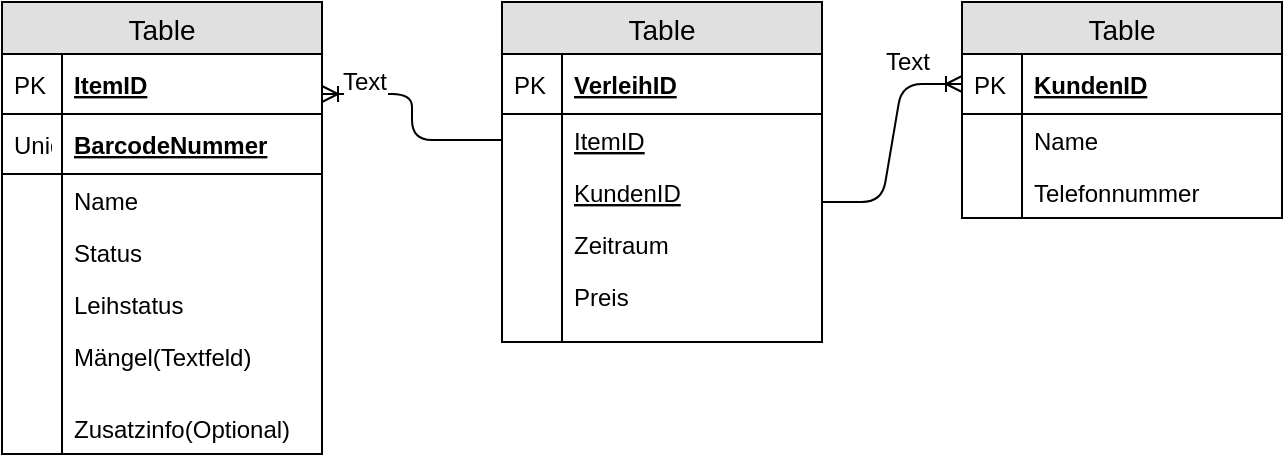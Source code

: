 <mxfile version="12.2.0" type="device" pages="1"><diagram id="sryPI_x0I-qDTPxJcGuJ" name="Page-1"><mxGraphModel dx="854" dy="436" grid="1" gridSize="10" guides="1" tooltips="1" connect="1" arrows="1" fold="1" page="1" pageScale="1" pageWidth="827" pageHeight="1169" math="0" shadow="0"><root><mxCell id="0"/><mxCell id="1" parent="0"/><mxCell id="BJmvaS-PCOv7fXbrzTwM-2" value="Table" style="swimlane;fontStyle=0;childLayout=stackLayout;horizontal=1;startSize=26;fillColor=#e0e0e0;horizontalStack=0;resizeParent=1;resizeParentMax=0;resizeLast=0;collapsible=1;marginBottom=0;swimlaneFillColor=#ffffff;align=center;fontSize=14;" parent="1" vertex="1"><mxGeometry x="110" y="140" width="160" height="226" as="geometry"/></mxCell><mxCell id="BJmvaS-PCOv7fXbrzTwM-3" value="ItemID" style="shape=partialRectangle;top=0;left=0;right=0;bottom=1;align=left;verticalAlign=middle;fillColor=none;spacingLeft=34;spacingRight=4;overflow=hidden;rotatable=0;points=[[0,0.5],[1,0.5]];portConstraint=eastwest;dropTarget=0;fontStyle=5;fontSize=12;" parent="BJmvaS-PCOv7fXbrzTwM-2" vertex="1"><mxGeometry y="26" width="160" height="30" as="geometry"/></mxCell><mxCell id="BJmvaS-PCOv7fXbrzTwM-4" value="PK" style="shape=partialRectangle;top=0;left=0;bottom=0;fillColor=none;align=left;verticalAlign=middle;spacingLeft=4;spacingRight=4;overflow=hidden;rotatable=0;points=[];portConstraint=eastwest;part=1;fontSize=12;" parent="BJmvaS-PCOv7fXbrzTwM-3" vertex="1" connectable="0"><mxGeometry width="30" height="30" as="geometry"/></mxCell><mxCell id="WvFQmaTj_O_ISgXdtajK-1" value="BarcodeNummer" style="shape=partialRectangle;top=0;left=0;right=0;bottom=1;align=left;verticalAlign=middle;fillColor=none;spacingLeft=34;spacingRight=4;overflow=hidden;rotatable=0;points=[[0,0.5],[1,0.5]];portConstraint=eastwest;dropTarget=0;fontStyle=5;fontSize=12;" vertex="1" parent="BJmvaS-PCOv7fXbrzTwM-2"><mxGeometry y="56" width="160" height="30" as="geometry"/></mxCell><mxCell id="WvFQmaTj_O_ISgXdtajK-2" value="Unique" style="shape=partialRectangle;top=0;left=0;bottom=0;fillColor=none;align=left;verticalAlign=middle;spacingLeft=4;spacingRight=4;overflow=hidden;rotatable=0;points=[];portConstraint=eastwest;part=1;fontSize=12;" vertex="1" connectable="0" parent="WvFQmaTj_O_ISgXdtajK-1"><mxGeometry width="30" height="30" as="geometry"/></mxCell><mxCell id="BJmvaS-PCOv7fXbrzTwM-5" value="Name" style="shape=partialRectangle;top=0;left=0;right=0;bottom=0;align=left;verticalAlign=top;fillColor=none;spacingLeft=34;spacingRight=4;overflow=hidden;rotatable=0;points=[[0,0.5],[1,0.5]];portConstraint=eastwest;dropTarget=0;fontSize=12;" parent="BJmvaS-PCOv7fXbrzTwM-2" vertex="1"><mxGeometry y="86" width="160" height="26" as="geometry"/></mxCell><mxCell id="BJmvaS-PCOv7fXbrzTwM-6" value="" style="shape=partialRectangle;top=0;left=0;bottom=0;fillColor=none;align=left;verticalAlign=top;spacingLeft=4;spacingRight=4;overflow=hidden;rotatable=0;points=[];portConstraint=eastwest;part=1;fontSize=12;" parent="BJmvaS-PCOv7fXbrzTwM-5" vertex="1" connectable="0"><mxGeometry width="30" height="26" as="geometry"/></mxCell><mxCell id="BJmvaS-PCOv7fXbrzTwM-7" value="Status" style="shape=partialRectangle;top=0;left=0;right=0;bottom=0;align=left;verticalAlign=top;fillColor=none;spacingLeft=34;spacingRight=4;overflow=hidden;rotatable=0;points=[[0,0.5],[1,0.5]];portConstraint=eastwest;dropTarget=0;fontSize=12;" parent="BJmvaS-PCOv7fXbrzTwM-2" vertex="1"><mxGeometry y="112" width="160" height="26" as="geometry"/></mxCell><mxCell id="BJmvaS-PCOv7fXbrzTwM-8" value="" style="shape=partialRectangle;top=0;left=0;bottom=0;fillColor=none;align=left;verticalAlign=top;spacingLeft=4;spacingRight=4;overflow=hidden;rotatable=0;points=[];portConstraint=eastwest;part=1;fontSize=12;" parent="BJmvaS-PCOv7fXbrzTwM-7" vertex="1" connectable="0"><mxGeometry width="30" height="26" as="geometry"/></mxCell><mxCell id="BJmvaS-PCOv7fXbrzTwM-9" value="Leihstatus" style="shape=partialRectangle;top=0;left=0;right=0;bottom=0;align=left;verticalAlign=top;fillColor=none;spacingLeft=34;spacingRight=4;overflow=hidden;rotatable=0;points=[[0,0.5],[1,0.5]];portConstraint=eastwest;dropTarget=0;fontSize=12;" parent="BJmvaS-PCOv7fXbrzTwM-2" vertex="1"><mxGeometry y="138" width="160" height="26" as="geometry"/></mxCell><mxCell id="BJmvaS-PCOv7fXbrzTwM-10" value="" style="shape=partialRectangle;top=0;left=0;bottom=0;fillColor=none;align=left;verticalAlign=top;spacingLeft=4;spacingRight=4;overflow=hidden;rotatable=0;points=[];portConstraint=eastwest;part=1;fontSize=12;" parent="BJmvaS-PCOv7fXbrzTwM-9" vertex="1" connectable="0"><mxGeometry width="30" height="26" as="geometry"/></mxCell><mxCell id="VjegiRAYKm93DwGDEeA4-3" value="Mängel(Textfeld)" style="shape=partialRectangle;top=0;left=0;right=0;bottom=0;align=left;verticalAlign=top;fillColor=none;spacingLeft=34;spacingRight=4;overflow=hidden;rotatable=0;points=[[0,0.5],[1,0.5]];portConstraint=eastwest;dropTarget=0;fontSize=12;" parent="BJmvaS-PCOv7fXbrzTwM-2" vertex="1"><mxGeometry y="164" width="160" height="26" as="geometry"/></mxCell><mxCell id="VjegiRAYKm93DwGDEeA4-4" value="" style="shape=partialRectangle;top=0;left=0;bottom=0;fillColor=none;align=left;verticalAlign=top;spacingLeft=4;spacingRight=4;overflow=hidden;rotatable=0;points=[];portConstraint=eastwest;part=1;fontSize=12;" parent="VjegiRAYKm93DwGDEeA4-3" vertex="1" connectable="0"><mxGeometry width="30" height="26" as="geometry"/></mxCell><mxCell id="BJmvaS-PCOv7fXbrzTwM-11" value="" style="shape=partialRectangle;top=0;left=0;right=0;bottom=0;align=left;verticalAlign=top;fillColor=none;spacingLeft=34;spacingRight=4;overflow=hidden;rotatable=0;points=[[0,0.5],[1,0.5]];portConstraint=eastwest;dropTarget=0;fontSize=12;" parent="BJmvaS-PCOv7fXbrzTwM-2" vertex="1"><mxGeometry y="190" width="160" height="10" as="geometry"/></mxCell><mxCell id="BJmvaS-PCOv7fXbrzTwM-12" value="" style="shape=partialRectangle;top=0;left=0;bottom=0;fillColor=none;align=left;verticalAlign=top;spacingLeft=4;spacingRight=4;overflow=hidden;rotatable=0;points=[];portConstraint=eastwest;part=1;fontSize=12;" parent="BJmvaS-PCOv7fXbrzTwM-11" vertex="1" connectable="0"><mxGeometry width="30" height="10" as="geometry"/></mxCell><mxCell id="VjegiRAYKm93DwGDEeA4-5" value="Zusatzinfo(Optional)" style="shape=partialRectangle;top=0;left=0;right=0;bottom=0;align=left;verticalAlign=top;fillColor=none;spacingLeft=34;spacingRight=4;overflow=hidden;rotatable=0;points=[[0,0.5],[1,0.5]];portConstraint=eastwest;dropTarget=0;fontSize=12;" parent="BJmvaS-PCOv7fXbrzTwM-2" vertex="1"><mxGeometry y="200" width="160" height="26" as="geometry"/></mxCell><mxCell id="VjegiRAYKm93DwGDEeA4-6" value="" style="shape=partialRectangle;top=0;left=0;bottom=0;fillColor=none;align=left;verticalAlign=top;spacingLeft=4;spacingRight=4;overflow=hidden;rotatable=0;points=[];portConstraint=eastwest;part=1;fontSize=12;" parent="VjegiRAYKm93DwGDEeA4-5" vertex="1" connectable="0"><mxGeometry width="30" height="26" as="geometry"/></mxCell><mxCell id="BJmvaS-PCOv7fXbrzTwM-13" value="Table" style="swimlane;fontStyle=0;childLayout=stackLayout;horizontal=1;startSize=26;fillColor=#e0e0e0;horizontalStack=0;resizeParent=1;resizeParentMax=0;resizeLast=0;collapsible=1;marginBottom=0;swimlaneFillColor=#ffffff;align=center;fontSize=14;" parent="1" vertex="1"><mxGeometry x="590" y="140" width="160" height="108" as="geometry"/></mxCell><mxCell id="BJmvaS-PCOv7fXbrzTwM-14" value="KundenID" style="shape=partialRectangle;top=0;left=0;right=0;bottom=1;align=left;verticalAlign=middle;fillColor=none;spacingLeft=34;spacingRight=4;overflow=hidden;rotatable=0;points=[[0,0.5],[1,0.5]];portConstraint=eastwest;dropTarget=0;fontStyle=5;fontSize=12;" parent="BJmvaS-PCOv7fXbrzTwM-13" vertex="1"><mxGeometry y="26" width="160" height="30" as="geometry"/></mxCell><mxCell id="BJmvaS-PCOv7fXbrzTwM-15" value="PK" style="shape=partialRectangle;top=0;left=0;bottom=0;fillColor=none;align=left;verticalAlign=middle;spacingLeft=4;spacingRight=4;overflow=hidden;rotatable=0;points=[];portConstraint=eastwest;part=1;fontSize=12;" parent="BJmvaS-PCOv7fXbrzTwM-14" vertex="1" connectable="0"><mxGeometry width="30" height="30" as="geometry"/></mxCell><mxCell id="BJmvaS-PCOv7fXbrzTwM-16" value="Name" style="shape=partialRectangle;top=0;left=0;right=0;bottom=0;align=left;verticalAlign=top;fillColor=none;spacingLeft=34;spacingRight=4;overflow=hidden;rotatable=0;points=[[0,0.5],[1,0.5]];portConstraint=eastwest;dropTarget=0;fontSize=12;" parent="BJmvaS-PCOv7fXbrzTwM-13" vertex="1"><mxGeometry y="56" width="160" height="26" as="geometry"/></mxCell><mxCell id="BJmvaS-PCOv7fXbrzTwM-17" value="" style="shape=partialRectangle;top=0;left=0;bottom=0;fillColor=none;align=left;verticalAlign=top;spacingLeft=4;spacingRight=4;overflow=hidden;rotatable=0;points=[];portConstraint=eastwest;part=1;fontSize=12;" parent="BJmvaS-PCOv7fXbrzTwM-16" vertex="1" connectable="0"><mxGeometry width="30" height="26" as="geometry"/></mxCell><mxCell id="WvFQmaTj_O_ISgXdtajK-3" value="Telefonnummer&#10;" style="shape=partialRectangle;top=0;left=0;right=0;bottom=0;align=left;verticalAlign=top;fillColor=none;spacingLeft=34;spacingRight=4;overflow=hidden;rotatable=0;points=[[0,0.5],[1,0.5]];portConstraint=eastwest;dropTarget=0;fontSize=12;" vertex="1" parent="BJmvaS-PCOv7fXbrzTwM-13"><mxGeometry y="82" width="160" height="26" as="geometry"/></mxCell><mxCell id="WvFQmaTj_O_ISgXdtajK-4" value="" style="shape=partialRectangle;top=0;left=0;bottom=0;fillColor=none;align=left;verticalAlign=top;spacingLeft=4;spacingRight=4;overflow=hidden;rotatable=0;points=[];portConstraint=eastwest;part=1;fontSize=12;" vertex="1" connectable="0" parent="WvFQmaTj_O_ISgXdtajK-3"><mxGeometry width="30" height="26" as="geometry"/></mxCell><mxCell id="BJmvaS-PCOv7fXbrzTwM-28" value="Table" style="swimlane;fontStyle=0;childLayout=stackLayout;horizontal=1;startSize=26;fillColor=#e0e0e0;horizontalStack=0;resizeParent=1;resizeParentMax=0;resizeLast=0;collapsible=1;marginBottom=0;swimlaneFillColor=#ffffff;align=center;fontSize=14;" parent="1" vertex="1"><mxGeometry x="360" y="140" width="160" height="170" as="geometry"/></mxCell><mxCell id="BJmvaS-PCOv7fXbrzTwM-29" value="VerleihID" style="shape=partialRectangle;top=0;left=0;right=0;bottom=1;align=left;verticalAlign=middle;fillColor=none;spacingLeft=34;spacingRight=4;overflow=hidden;rotatable=0;points=[[0,0.5],[1,0.5]];portConstraint=eastwest;dropTarget=0;fontStyle=5;fontSize=12;" parent="BJmvaS-PCOv7fXbrzTwM-28" vertex="1"><mxGeometry y="26" width="160" height="30" as="geometry"/></mxCell><mxCell id="BJmvaS-PCOv7fXbrzTwM-30" value="PK" style="shape=partialRectangle;top=0;left=0;bottom=0;fillColor=none;align=left;verticalAlign=middle;spacingLeft=4;spacingRight=4;overflow=hidden;rotatable=0;points=[];portConstraint=eastwest;part=1;fontSize=12;" parent="BJmvaS-PCOv7fXbrzTwM-29" vertex="1" connectable="0"><mxGeometry width="30" height="30" as="geometry"/></mxCell><mxCell id="BJmvaS-PCOv7fXbrzTwM-31" value="ItemID" style="shape=partialRectangle;top=0;left=0;right=0;bottom=0;align=left;verticalAlign=top;fillColor=none;spacingLeft=34;spacingRight=4;overflow=hidden;rotatable=0;points=[[0,0.5],[1,0.5]];portConstraint=eastwest;dropTarget=0;fontSize=12;fontStyle=4" parent="BJmvaS-PCOv7fXbrzTwM-28" vertex="1"><mxGeometry y="56" width="160" height="26" as="geometry"/></mxCell><mxCell id="BJmvaS-PCOv7fXbrzTwM-32" value="" style="shape=partialRectangle;top=0;left=0;bottom=0;fillColor=none;align=left;verticalAlign=top;spacingLeft=4;spacingRight=4;overflow=hidden;rotatable=0;points=[];portConstraint=eastwest;part=1;fontSize=12;" parent="BJmvaS-PCOv7fXbrzTwM-31" vertex="1" connectable="0"><mxGeometry width="30" height="26" as="geometry"/></mxCell><mxCell id="BJmvaS-PCOv7fXbrzTwM-33" value="KundenID" style="shape=partialRectangle;top=0;left=0;right=0;bottom=0;align=left;verticalAlign=top;fillColor=none;spacingLeft=34;spacingRight=4;overflow=hidden;rotatable=0;points=[[0,0.5],[1,0.5]];portConstraint=eastwest;dropTarget=0;fontSize=12;fontStyle=4" parent="BJmvaS-PCOv7fXbrzTwM-28" vertex="1"><mxGeometry y="82" width="160" height="26" as="geometry"/></mxCell><mxCell id="BJmvaS-PCOv7fXbrzTwM-34" value="" style="shape=partialRectangle;top=0;left=0;bottom=0;fillColor=none;align=left;verticalAlign=top;spacingLeft=4;spacingRight=4;overflow=hidden;rotatable=0;points=[];portConstraint=eastwest;part=1;fontSize=12;" parent="BJmvaS-PCOv7fXbrzTwM-33" vertex="1" connectable="0"><mxGeometry width="30" height="26" as="geometry"/></mxCell><mxCell id="BJmvaS-PCOv7fXbrzTwM-35" value="Zeitraum" style="shape=partialRectangle;top=0;left=0;right=0;bottom=0;align=left;verticalAlign=top;fillColor=none;spacingLeft=34;spacingRight=4;overflow=hidden;rotatable=0;points=[[0,0.5],[1,0.5]];portConstraint=eastwest;dropTarget=0;fontSize=12;" parent="BJmvaS-PCOv7fXbrzTwM-28" vertex="1"><mxGeometry y="108" width="160" height="26" as="geometry"/></mxCell><mxCell id="BJmvaS-PCOv7fXbrzTwM-36" value="" style="shape=partialRectangle;top=0;left=0;bottom=0;fillColor=none;align=left;verticalAlign=top;spacingLeft=4;spacingRight=4;overflow=hidden;rotatable=0;points=[];portConstraint=eastwest;part=1;fontSize=12;" parent="BJmvaS-PCOv7fXbrzTwM-35" vertex="1" connectable="0"><mxGeometry width="30" height="26" as="geometry"/></mxCell><mxCell id="ed2ninIxDQQDXoIsaUZ6-1" value="Preis&#10;" style="shape=partialRectangle;top=0;left=0;right=0;bottom=0;align=left;verticalAlign=top;fillColor=none;spacingLeft=34;spacingRight=4;overflow=hidden;rotatable=0;points=[[0,0.5],[1,0.5]];portConstraint=eastwest;dropTarget=0;fontSize=12;" parent="BJmvaS-PCOv7fXbrzTwM-28" vertex="1"><mxGeometry y="134" width="160" height="26" as="geometry"/></mxCell><mxCell id="ed2ninIxDQQDXoIsaUZ6-2" value="" style="shape=partialRectangle;top=0;left=0;bottom=0;fillColor=none;align=left;verticalAlign=top;spacingLeft=4;spacingRight=4;overflow=hidden;rotatable=0;points=[];portConstraint=eastwest;part=1;fontSize=12;" parent="ed2ninIxDQQDXoIsaUZ6-1" vertex="1" connectable="0"><mxGeometry width="30" height="26" as="geometry"/></mxCell><mxCell id="BJmvaS-PCOv7fXbrzTwM-37" value="" style="shape=partialRectangle;top=0;left=0;right=0;bottom=0;align=left;verticalAlign=top;fillColor=none;spacingLeft=34;spacingRight=4;overflow=hidden;rotatable=0;points=[[0,0.5],[1,0.5]];portConstraint=eastwest;dropTarget=0;fontSize=12;" parent="BJmvaS-PCOv7fXbrzTwM-28" vertex="1"><mxGeometry y="160" width="160" height="10" as="geometry"/></mxCell><mxCell id="BJmvaS-PCOv7fXbrzTwM-38" value="" style="shape=partialRectangle;top=0;left=0;bottom=0;fillColor=none;align=left;verticalAlign=top;spacingLeft=4;spacingRight=4;overflow=hidden;rotatable=0;points=[];portConstraint=eastwest;part=1;fontSize=12;" parent="BJmvaS-PCOv7fXbrzTwM-37" vertex="1" connectable="0"><mxGeometry width="30" height="10" as="geometry"/></mxCell><mxCell id="BJmvaS-PCOv7fXbrzTwM-39" value="" style="edgeStyle=elbowEdgeStyle;fontSize=12;html=1;endArrow=ERoneToMany;exitX=0;exitY=0.5;exitDx=0;exitDy=0;" parent="1" source="BJmvaS-PCOv7fXbrzTwM-31" edge="1"><mxGeometry width="100" height="100" relative="1" as="geometry"><mxPoint x="410" y="306" as="sourcePoint"/><mxPoint x="270" y="186" as="targetPoint"/></mxGeometry></mxCell><mxCell id="BJmvaS-PCOv7fXbrzTwM-40" value="Text" style="text;html=1;resizable=0;points=[];align=center;verticalAlign=middle;labelBackgroundColor=#ffffff;" parent="BJmvaS-PCOv7fXbrzTwM-39" vertex="1" connectable="0"><mxGeometry x="0.482" y="-5" relative="1" as="geometry"><mxPoint x="-9" y="-1" as="offset"/></mxGeometry></mxCell><mxCell id="BJmvaS-PCOv7fXbrzTwM-42" value="" style="edgeStyle=entityRelationEdgeStyle;fontSize=12;html=1;endArrow=ERoneToMany;entryX=0;entryY=0.5;entryDx=0;entryDy=0;exitX=1;exitY=0.692;exitDx=0;exitDy=0;exitPerimeter=0;" parent="1" source="BJmvaS-PCOv7fXbrzTwM-33" target="BJmvaS-PCOv7fXbrzTwM-14" edge="1"><mxGeometry width="100" height="100" relative="1" as="geometry"><mxPoint x="110" y="410" as="sourcePoint"/><mxPoint x="210" y="310" as="targetPoint"/></mxGeometry></mxCell><mxCell id="WvFQmaTj_O_ISgXdtajK-5" value="Text" style="text;html=1;resizable=0;points=[];autosize=1;align=left;verticalAlign=top;spacingTop=-4;" vertex="1" parent="1"><mxGeometry x="550" y="160" width="40" height="20" as="geometry"/></mxCell></root></mxGraphModel></diagram></mxfile>